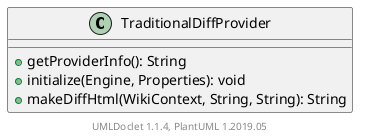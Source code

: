 @startuml

    class TraditionalDiffProvider [[TraditionalDiffProvider.html]] {
        +getProviderInfo(): String
        +initialize(Engine, Properties): void
        +makeDiffHtml(WikiContext, String, String): String
    }


    center footer UMLDoclet 1.1.4, PlantUML 1.2019.05
@enduml
